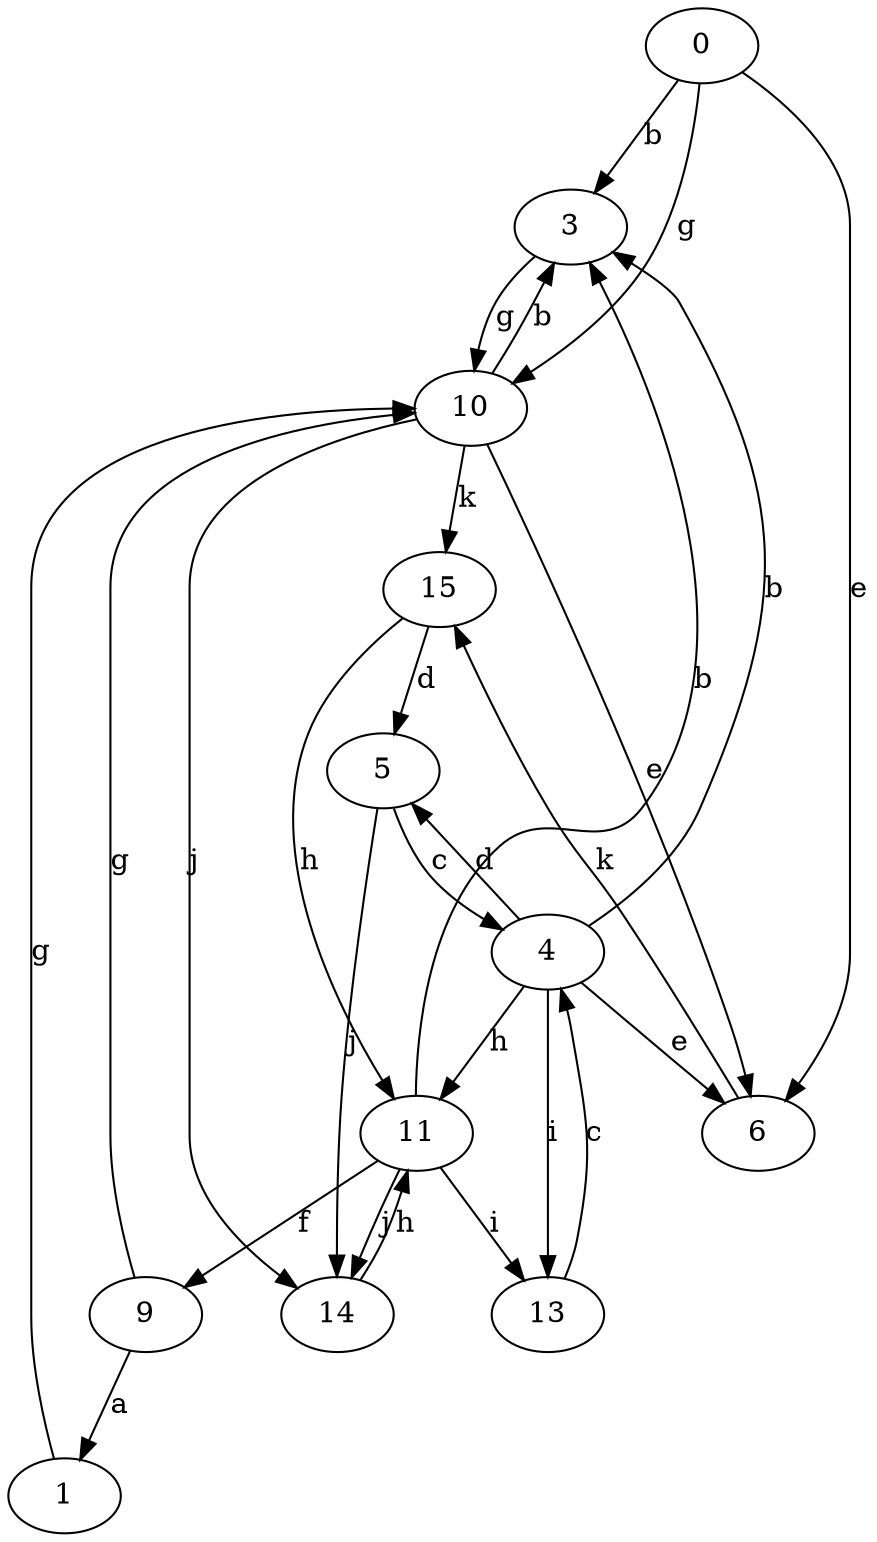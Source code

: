 strict digraph  {
0;
1;
3;
4;
5;
6;
9;
10;
11;
13;
14;
15;
0 -> 3  [label=b];
0 -> 6  [label=e];
0 -> 10  [label=g];
1 -> 10  [label=g];
3 -> 10  [label=g];
4 -> 3  [label=b];
4 -> 5  [label=d];
4 -> 6  [label=e];
4 -> 11  [label=h];
4 -> 13  [label=i];
5 -> 4  [label=c];
5 -> 14  [label=j];
6 -> 15  [label=k];
9 -> 1  [label=a];
9 -> 10  [label=g];
10 -> 3  [label=b];
10 -> 6  [label=e];
10 -> 14  [label=j];
10 -> 15  [label=k];
11 -> 3  [label=b];
11 -> 9  [label=f];
11 -> 13  [label=i];
11 -> 14  [label=j];
13 -> 4  [label=c];
14 -> 11  [label=h];
15 -> 5  [label=d];
15 -> 11  [label=h];
}
